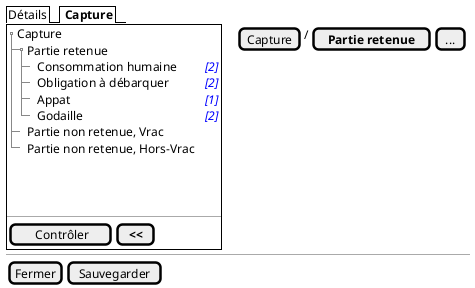 @startsalt
{
  {/ Détails | <b> Capture }
  {+
   {T
       + Capture    | .
       ++ Partie retenue
       +++ Consommation humaine | <i><color:blue>[2]
       +++ Obligation à débarquer | <i><color:blue>[2]
       +++ Appat | <i><color:blue>[1]
       +++ Godaille | <i><color:blue>[2]
       ++ Partie non retenue, Vrac
       ++ Partie non retenue, Hors-Vrac
   }
    .
    .
    .
   --
   {
      [<&checkmark> Contrôler] | [ <b><< ]
   }
  } | . | {
    { [Capture] | / | [<b>Partie retenue] | [...] }

  }

  -- | -- | --
  { [Fermer] | [Sauvegarder] }
}
@endsalt

